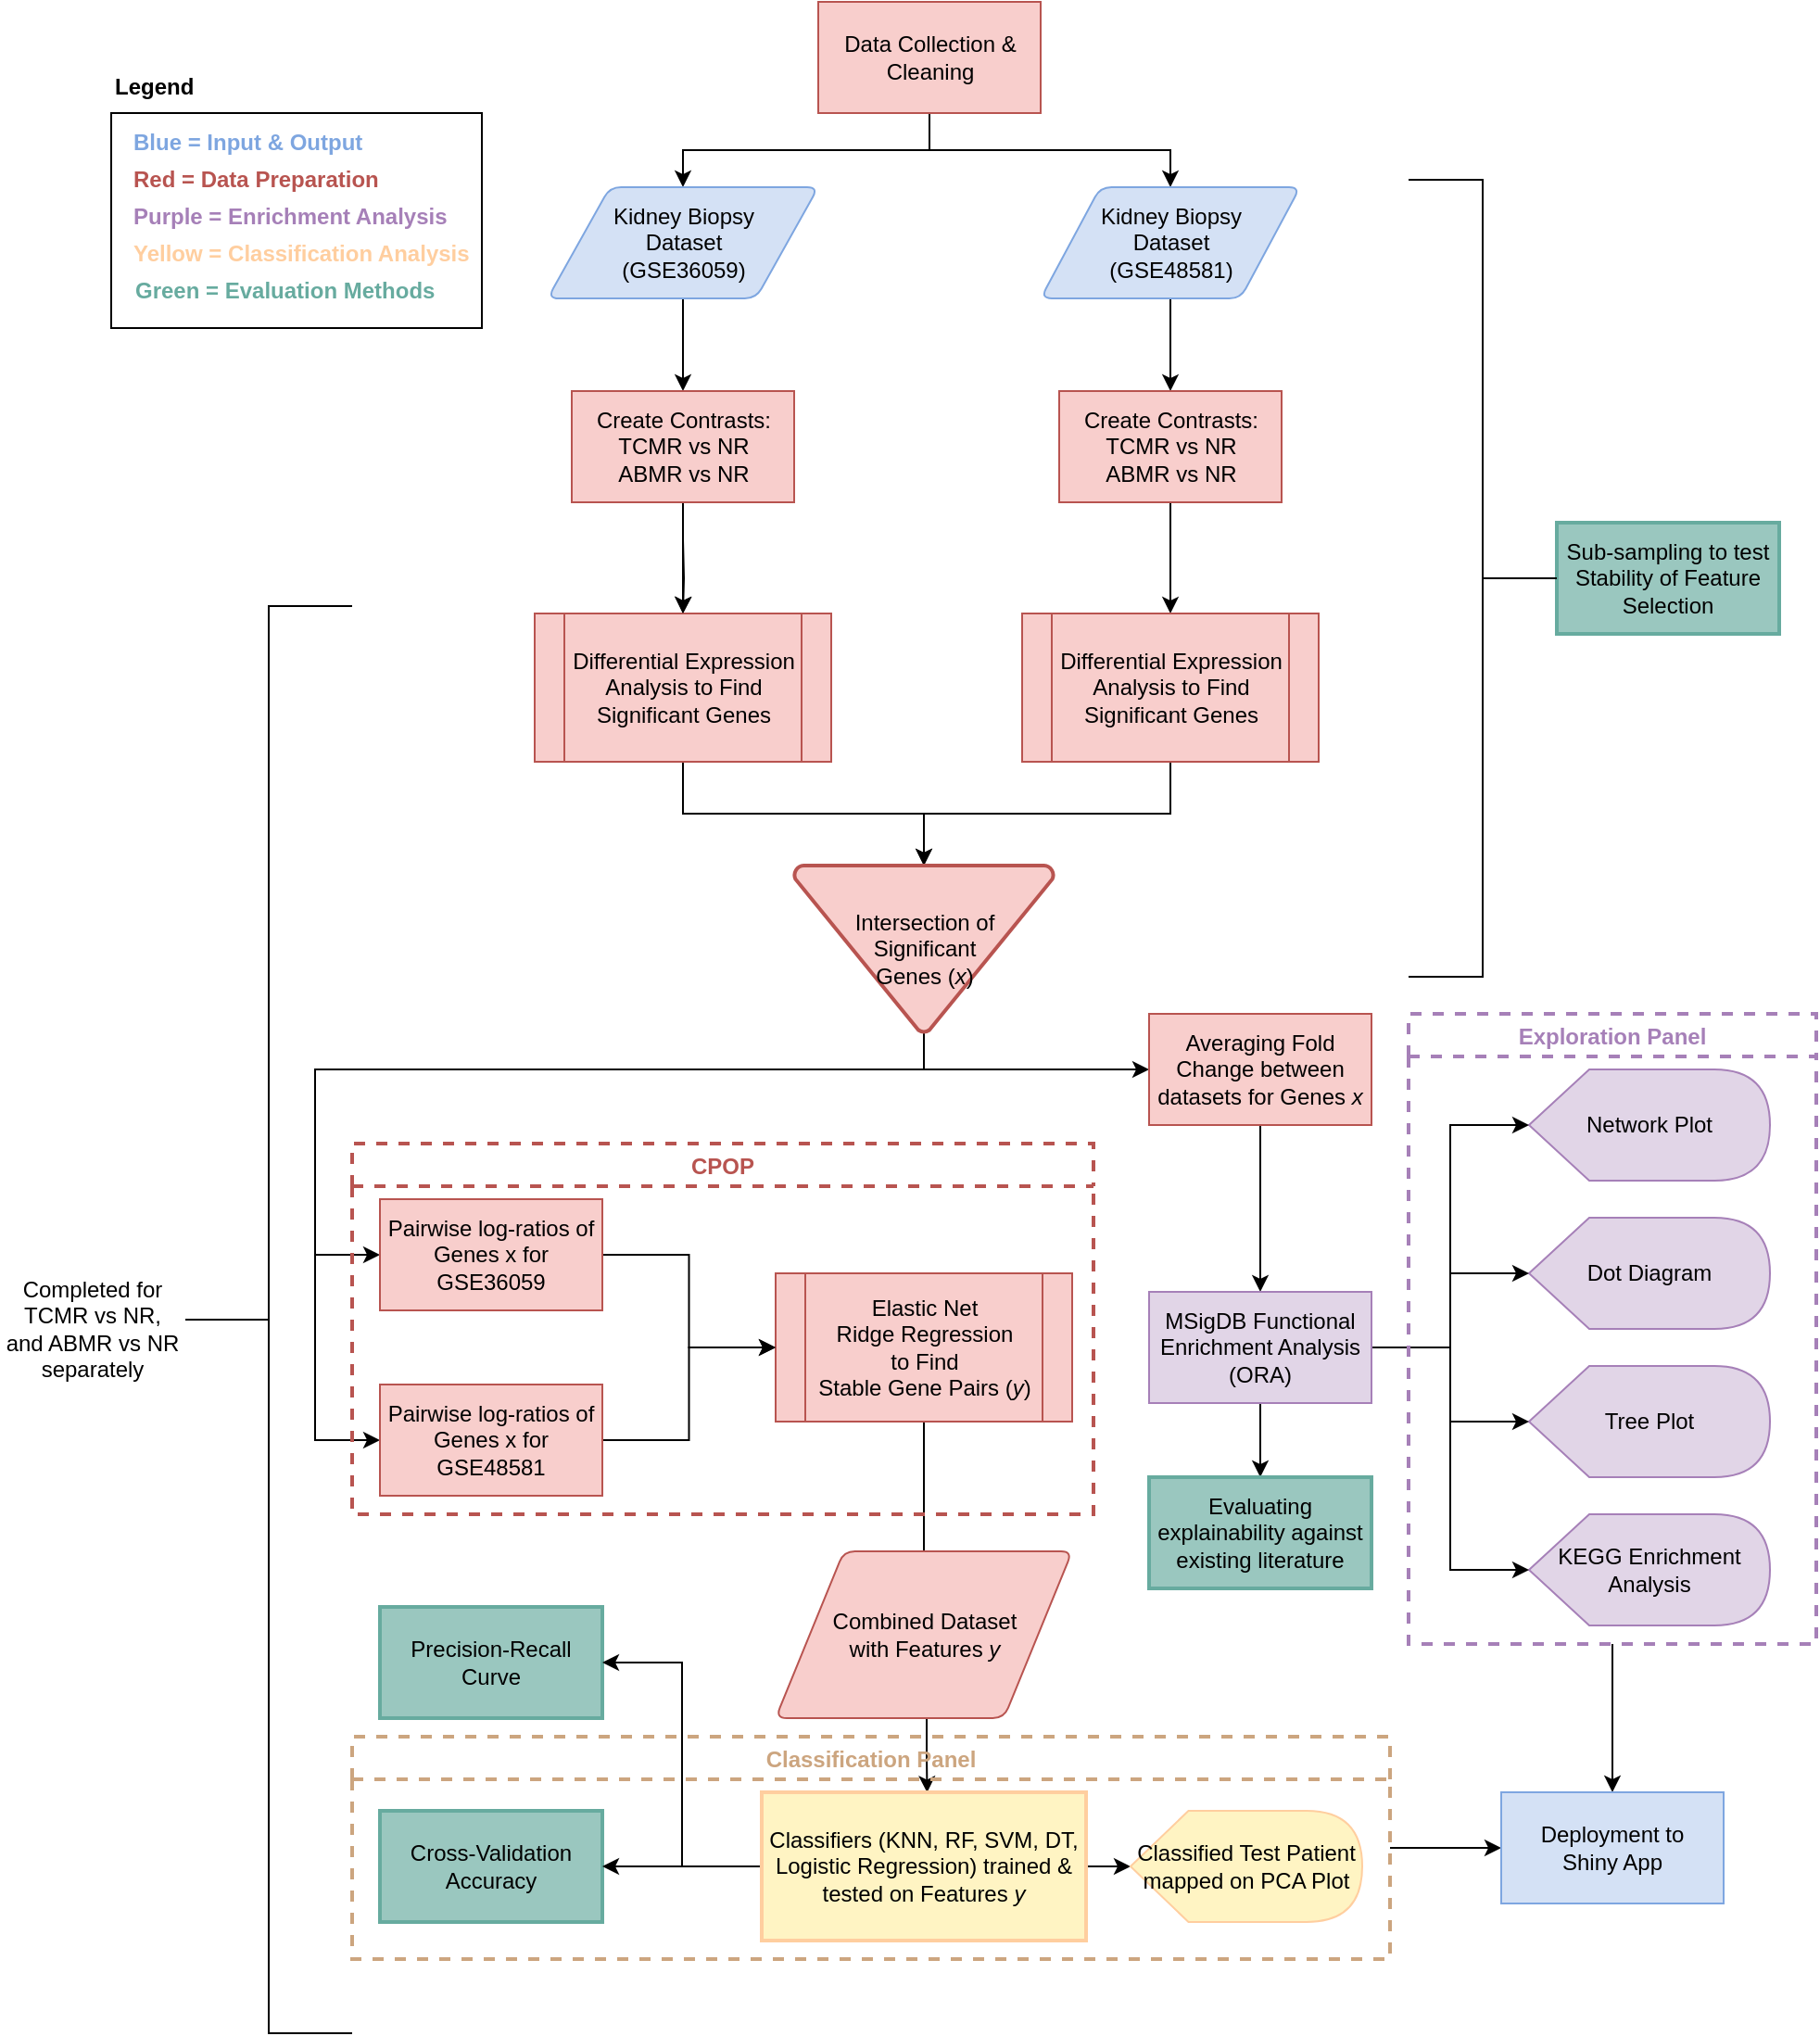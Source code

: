 <mxfile version="18.1.3" type="device"><diagram id="yg-p4JAaZ4A8NuEatrbr" name="Page-1"><mxGraphModel dx="2171" dy="1181" grid="1" gridSize="10" guides="1" tooltips="1" connect="1" arrows="1" fold="1" page="1" pageScale="1" pageWidth="1169" pageHeight="827" math="0" shadow="0"><root><mxCell id="0"/><mxCell id="1" parent="0"/><mxCell id="Cx5A6GdMBxezpNxc6UH_-7" style="edgeStyle=orthogonalEdgeStyle;rounded=0;orthogonalLoop=1;jettySize=auto;html=1;entryX=0.5;entryY=0;entryDx=0;entryDy=0;" edge="1" parent="1" source="2qYk7ZwM0unJfLM9cLX_-6" target="2qYk7ZwM0unJfLM9cLX_-9"><mxGeometry relative="1" as="geometry"/></mxCell><mxCell id="Cx5A6GdMBxezpNxc6UH_-8" style="edgeStyle=orthogonalEdgeStyle;rounded=0;orthogonalLoop=1;jettySize=auto;html=1;entryX=0.5;entryY=0;entryDx=0;entryDy=0;" edge="1" parent="1" source="2qYk7ZwM0unJfLM9cLX_-6" target="2qYk7ZwM0unJfLM9cLX_-13"><mxGeometry relative="1" as="geometry"><Array as="points"><mxPoint x="561.5" y="84"/><mxPoint x="691.5" y="84"/></Array></mxGeometry></mxCell><mxCell id="2qYk7ZwM0unJfLM9cLX_-6" value="Data Collection &amp;amp; Cleaning" style="whiteSpace=wrap;html=1;backgroundOutline=1;fontSize=12;fillColor=#f8cecc;strokeColor=#b85450;" parent="1" vertex="1"><mxGeometry x="501.5" y="4" width="120" height="60" as="geometry"/></mxCell><mxCell id="Cx5A6GdMBxezpNxc6UH_-9" style="edgeStyle=orthogonalEdgeStyle;rounded=0;orthogonalLoop=1;jettySize=auto;html=1;entryX=0.5;entryY=0;entryDx=0;entryDy=0;" edge="1" parent="1" source="2qYk7ZwM0unJfLM9cLX_-9" target="Cx5A6GdMBxezpNxc6UH_-12"><mxGeometry relative="1" as="geometry"><mxPoint x="428.5" y="194" as="targetPoint"/><Array as="points"/></mxGeometry></mxCell><mxCell id="2qYk7ZwM0unJfLM9cLX_-9" value="Kidney Biopsy &lt;br&gt;Dataset &lt;br&gt;(GSE36059)" style="shape=parallelogram;html=1;strokeWidth=1;perimeter=parallelogramPerimeter;whiteSpace=wrap;rounded=1;arcSize=12;size=0.23;fillColor=#D4E1F5;strokeColor=#7EA6E0;" parent="1" vertex="1"><mxGeometry x="355.5" y="104" width="146" height="60" as="geometry"/></mxCell><mxCell id="Cx5A6GdMBxezpNxc6UH_-10" style="edgeStyle=orthogonalEdgeStyle;rounded=0;orthogonalLoop=1;jettySize=auto;html=1;entryX=0.5;entryY=0;entryDx=0;entryDy=0;" edge="1" parent="1" source="2qYk7ZwM0unJfLM9cLX_-13" target="Cx5A6GdMBxezpNxc6UH_-14"><mxGeometry relative="1" as="geometry"><mxPoint x="691.5" y="194" as="targetPoint"/></mxGeometry></mxCell><mxCell id="2qYk7ZwM0unJfLM9cLX_-13" value="Kidney Biopsy &lt;br&gt;Dataset &lt;br&gt;(GSE48581)" style="shape=parallelogram;html=1;strokeWidth=1;perimeter=parallelogramPerimeter;whiteSpace=wrap;rounded=1;arcSize=12;size=0.23;fillColor=#D4E1F5;strokeColor=#7EA6E0;" parent="1" vertex="1"><mxGeometry x="621.5" y="104" width="140" height="60" as="geometry"/></mxCell><mxCell id="2qYk7ZwM0unJfLM9cLX_-24" style="edgeStyle=orthogonalEdgeStyle;rounded=0;orthogonalLoop=1;jettySize=auto;html=1;entryX=0.5;entryY=0;entryDx=0;entryDy=0;fontFamily=Helvetica;fontSize=12;fontColor=default;" parent="1" target="2qYk7ZwM0unJfLM9cLX_-22" edge="1"><mxGeometry relative="1" as="geometry"><mxPoint x="428.5" y="294" as="sourcePoint"/></mxGeometry></mxCell><mxCell id="2qYk7ZwM0unJfLM9cLX_-25" style="edgeStyle=orthogonalEdgeStyle;rounded=0;orthogonalLoop=1;jettySize=auto;html=1;entryX=0.5;entryY=0;entryDx=0;entryDy=0;fontFamily=Helvetica;fontSize=12;fontColor=default;" parent="1" source="Cx5A6GdMBxezpNxc6UH_-14" target="2qYk7ZwM0unJfLM9cLX_-23" edge="1"><mxGeometry relative="1" as="geometry"><mxPoint x="691.5" y="294" as="sourcePoint"/></mxGeometry></mxCell><mxCell id="2qYk7ZwM0unJfLM9cLX_-28" style="edgeStyle=orthogonalEdgeStyle;rounded=0;orthogonalLoop=1;jettySize=auto;html=1;entryX=0.5;entryY=0;entryDx=0;entryDy=0;entryPerimeter=0;fontFamily=Helvetica;fontSize=12;fontColor=default;" parent="1" source="2qYk7ZwM0unJfLM9cLX_-22" target="2qYk7ZwM0unJfLM9cLX_-26" edge="1"><mxGeometry relative="1" as="geometry"/></mxCell><mxCell id="2qYk7ZwM0unJfLM9cLX_-22" value="Differential Expression Analysis to Find Significant Genes" style="shape=process;whiteSpace=wrap;html=1;backgroundOutline=1;fontSize=12;fillColor=#f8cecc;strokeColor=#b85450;" parent="1" vertex="1"><mxGeometry x="348.5" y="334" width="160" height="80" as="geometry"/></mxCell><mxCell id="2qYk7ZwM0unJfLM9cLX_-27" style="edgeStyle=orthogonalEdgeStyle;rounded=0;orthogonalLoop=1;jettySize=auto;html=1;fontFamily=Helvetica;fontSize=12;fontColor=default;" parent="1" source="2qYk7ZwM0unJfLM9cLX_-23" target="2qYk7ZwM0unJfLM9cLX_-26" edge="1"><mxGeometry relative="1" as="geometry"/></mxCell><mxCell id="2qYk7ZwM0unJfLM9cLX_-23" value="Differential Expression Analysis to Find Significant Genes" style="shape=process;whiteSpace=wrap;html=1;backgroundOutline=1;fontSize=12;fillColor=#f8cecc;strokeColor=#b85450;" parent="1" vertex="1"><mxGeometry x="611.5" y="334" width="160" height="80" as="geometry"/></mxCell><mxCell id="2qYk7ZwM0unJfLM9cLX_-34" style="edgeStyle=orthogonalEdgeStyle;rounded=0;orthogonalLoop=1;jettySize=auto;html=1;entryX=0;entryY=0.5;entryDx=0;entryDy=0;fontFamily=Helvetica;fontSize=14;fontColor=default;exitX=0.5;exitY=1;exitDx=0;exitDy=0;exitPerimeter=0;" parent="1" source="2qYk7ZwM0unJfLM9cLX_-26" target="Cx5A6GdMBxezpNxc6UH_-34" edge="1"><mxGeometry relative="1" as="geometry"><mxPoint x="250" y="730" as="targetPoint"/><Array as="points"><mxPoint x="559" y="580"/><mxPoint x="230" y="580"/><mxPoint x="230" y="680"/></Array></mxGeometry></mxCell><mxCell id="Cx5A6GdMBxezpNxc6UH_-33" style="edgeStyle=orthogonalEdgeStyle;rounded=0;orthogonalLoop=1;jettySize=auto;html=1;entryX=0;entryY=0.5;entryDx=0;entryDy=0;" edge="1" parent="1" source="2qYk7ZwM0unJfLM9cLX_-26" target="Cx5A6GdMBxezpNxc6UH_-32"><mxGeometry relative="1" as="geometry"><Array as="points"><mxPoint x="559" y="580"/></Array></mxGeometry></mxCell><mxCell id="Cx5A6GdMBxezpNxc6UH_-36" style="edgeStyle=orthogonalEdgeStyle;rounded=0;orthogonalLoop=1;jettySize=auto;html=1;exitX=0.5;exitY=1;exitDx=0;exitDy=0;exitPerimeter=0;entryX=0;entryY=0.5;entryDx=0;entryDy=0;" edge="1" parent="1" source="2qYk7ZwM0unJfLM9cLX_-26" target="Cx5A6GdMBxezpNxc6UH_-35"><mxGeometry relative="1" as="geometry"><Array as="points"><mxPoint x="559" y="580"/><mxPoint x="230" y="580"/><mxPoint x="230" y="780"/></Array></mxGeometry></mxCell><mxCell id="2qYk7ZwM0unJfLM9cLX_-26" value="Intersection of&lt;br&gt;Significant &lt;br&gt;Genes (&lt;i&gt;&lt;font style=&quot;font-size: 12px;&quot;&gt;x&lt;/font&gt;&lt;/i&gt;)" style="strokeWidth=2;html=1;shape=mxgraph.flowchart.merge_or_storage;whiteSpace=wrap;fontSize=12;fillColor=#f8cecc;strokeColor=#b85450;" parent="1" vertex="1"><mxGeometry x="488.5" y="470" width="140" height="90" as="geometry"/></mxCell><mxCell id="Cx5A6GdMBxezpNxc6UH_-18" style="edgeStyle=orthogonalEdgeStyle;rounded=0;orthogonalLoop=1;jettySize=auto;html=1;entryX=0.5;entryY=0;entryDx=0;entryDy=0;exitX=0.5;exitY=1;exitDx=0;exitDy=0;" edge="1" parent="1" source="Cx5A6GdMBxezpNxc6UH_-32" target="Cx5A6GdMBxezpNxc6UH_-16"><mxGeometry relative="1" as="geometry"><mxPoint x="740" y="630" as="sourcePoint"/></mxGeometry></mxCell><mxCell id="2qYk7ZwM0unJfLM9cLX_-41" value="KEGG Enrichment Analysis" style="shape=display;whiteSpace=wrap;html=1;fontSize=12;fillColor=#E1D5E7;strokeColor=#A680B8;" parent="1" vertex="1"><mxGeometry x="885" y="820" width="130" height="60" as="geometry"/></mxCell><mxCell id="2qYk7ZwM0unJfLM9cLX_-44" value="Network Plot" style="shape=display;whiteSpace=wrap;html=1;fontSize=12;fillColor=#E1D5E7;strokeColor=#A680B8;" parent="1" vertex="1"><mxGeometry x="885" y="580" width="130" height="60" as="geometry"/></mxCell><mxCell id="2qYk7ZwM0unJfLM9cLX_-45" value="Dot Diagram" style="shape=display;whiteSpace=wrap;html=1;fontSize=12;fillColor=#E1D5E7;strokeColor=#A680B8;" parent="1" vertex="1"><mxGeometry x="885" y="660" width="130" height="60" as="geometry"/></mxCell><mxCell id="2qYk7ZwM0unJfLM9cLX_-46" value="Tree Plot" style="shape=display;whiteSpace=wrap;html=1;fontSize=12;fillColor=#E1D5E7;strokeColor=#A680B8;" parent="1" vertex="1"><mxGeometry x="885" y="740" width="130" height="60" as="geometry"/></mxCell><mxCell id="2qYk7ZwM0unJfLM9cLX_-64" style="edgeStyle=orthogonalEdgeStyle;rounded=0;orthogonalLoop=1;jettySize=auto;html=1;entryX=0.5;entryY=0;entryDx=0;entryDy=0;fontFamily=Helvetica;fontSize=12;fontColor=default;" parent="1" source="2qYk7ZwM0unJfLM9cLX_-59" target="2qYk7ZwM0unJfLM9cLX_-63" edge="1"><mxGeometry relative="1" as="geometry"><Array as="points"><mxPoint x="559" y="880"/><mxPoint x="559" y="940"/></Array></mxGeometry></mxCell><mxCell id="2qYk7ZwM0unJfLM9cLX_-59" value="&lt;span style=&quot;&quot;&gt;Elastic Net&lt;/span&gt;&lt;br style=&quot;&quot;&gt;&lt;span style=&quot;&quot;&gt;Ridge Regression&lt;/span&gt;&lt;br style=&quot;&quot;&gt;&lt;span style=&quot;&quot;&gt;to Find&lt;/span&gt;&lt;br style=&quot;&quot;&gt;&lt;span style=&quot;&quot;&gt;Stable Gene Pairs (&lt;/span&gt;&lt;i style=&quot;&quot;&gt;y&lt;/i&gt;&lt;span style=&quot;&quot;&gt;)&lt;/span&gt;" style="shape=process;whiteSpace=wrap;html=1;backgroundOutline=1;fontSize=12;fillColor=#f8cecc;strokeColor=#B85450;" parent="1" vertex="1"><mxGeometry x="478.5" y="690" width="160" height="80" as="geometry"/></mxCell><mxCell id="2qYk7ZwM0unJfLM9cLX_-76" style="edgeStyle=orthogonalEdgeStyle;rounded=0;orthogonalLoop=1;jettySize=auto;html=1;fontFamily=Helvetica;fontSize=12;fontColor=default;strokeColor=#000000;entryX=0.51;entryY=0.002;entryDx=0;entryDy=0;entryPerimeter=0;" parent="1" source="2qYk7ZwM0unJfLM9cLX_-63" target="2qYk7ZwM0unJfLM9cLX_-71" edge="1"><mxGeometry relative="1" as="geometry"><Array as="points"><mxPoint x="560" y="950"/><mxPoint x="560" y="950"/></Array></mxGeometry></mxCell><mxCell id="2qYk7ZwM0unJfLM9cLX_-63" value="Combined Dataset &lt;br&gt;with Features &lt;i&gt;y&lt;/i&gt;" style="shape=parallelogram;html=1;strokeWidth=1;perimeter=parallelogramPerimeter;whiteSpace=wrap;rounded=1;arcSize=12;size=0.23;fillColor=#F8CECC;strokeColor=#B85450;" parent="1" vertex="1"><mxGeometry x="478.5" y="840" width="160" height="90" as="geometry"/></mxCell><mxCell id="2qYk7ZwM0unJfLM9cLX_-65" value="Sub-sampling to test Stability of Feature Selection" style="rounded=0;whiteSpace=wrap;html=1;fontFamily=Helvetica;fontSize=12;fontColor=default;strokeColor=#67AB9F;strokeWidth=2;fillColor=#9AC7BF;" parent="1" vertex="1"><mxGeometry x="900" y="285" width="120" height="60" as="geometry"/></mxCell><mxCell id="2qYk7ZwM0unJfLM9cLX_-69" value="Precision-Recall Curve" style="rounded=0;whiteSpace=wrap;html=1;fontFamily=Helvetica;fontSize=12;fontColor=default;strokeColor=#67AB9F;strokeWidth=2;fillColor=#9AC7BF;" parent="1" vertex="1"><mxGeometry x="265" y="870" width="120" height="60" as="geometry"/></mxCell><mxCell id="2qYk7ZwM0unJfLM9cLX_-70" value="Cross-Validation Accuracy" style="rounded=0;whiteSpace=wrap;html=1;fontFamily=Helvetica;fontSize=12;fontColor=default;strokeColor=#67AB9F;strokeWidth=2;fillColor=#9AC7BF;" parent="1" vertex="1"><mxGeometry x="265" y="980" width="120" height="60" as="geometry"/></mxCell><mxCell id="2qYk7ZwM0unJfLM9cLX_-74" style="edgeStyle=orthogonalEdgeStyle;rounded=0;orthogonalLoop=1;jettySize=auto;html=1;entryX=1;entryY=0.5;entryDx=0;entryDy=0;fontFamily=Helvetica;fontSize=12;fontColor=default;strokeColor=#000000;" parent="1" source="2qYk7ZwM0unJfLM9cLX_-71" target="2qYk7ZwM0unJfLM9cLX_-69" edge="1"><mxGeometry relative="1" as="geometry"/></mxCell><mxCell id="2qYk7ZwM0unJfLM9cLX_-75" style="edgeStyle=orthogonalEdgeStyle;rounded=0;orthogonalLoop=1;jettySize=auto;html=1;entryX=1;entryY=0.5;entryDx=0;entryDy=0;fontFamily=Helvetica;fontSize=12;fontColor=default;strokeColor=#000000;" parent="1" source="2qYk7ZwM0unJfLM9cLX_-71" target="2qYk7ZwM0unJfLM9cLX_-70" edge="1"><mxGeometry relative="1" as="geometry"/></mxCell><mxCell id="Cx5A6GdMBxezpNxc6UH_-50" value="" style="edgeStyle=orthogonalEdgeStyle;rounded=0;orthogonalLoop=1;jettySize=auto;html=1;fontColor=#7EA6E0;" edge="1" parent="1" source="2qYk7ZwM0unJfLM9cLX_-71" target="2qYk7ZwM0unJfLM9cLX_-72"><mxGeometry relative="1" as="geometry"/></mxCell><mxCell id="2qYk7ZwM0unJfLM9cLX_-71" value="Classifiers (KNN, RF, SVM, DT, Logistic Regression) trained &amp;amp; tested on Features&amp;nbsp;&lt;i&gt;y&lt;/i&gt;" style="rounded=0;whiteSpace=wrap;html=1;fontFamily=Helvetica;fontSize=12;fontColor=default;strokeColor=#FFCE9F;strokeWidth=2;fillColor=#FFF4C3;" parent="1" vertex="1"><mxGeometry x="471" y="970" width="175" height="80" as="geometry"/></mxCell><mxCell id="2qYk7ZwM0unJfLM9cLX_-72" value="Classified Test Patient mapped on PCA Plot" style="shape=display;whiteSpace=wrap;html=1;fontSize=12;fillColor=#FFF4C3;strokeColor=#FFCE9F;" parent="1" vertex="1"><mxGeometry x="670" y="980" width="125" height="60" as="geometry"/></mxCell><mxCell id="2qYk7ZwM0unJfLM9cLX_-77" value="" style="strokeWidth=1;html=1;shape=mxgraph.flowchart.annotation_2;align=left;labelPosition=right;pointerEvents=1;fontSize=12;" parent="1" vertex="1"><mxGeometry x="160" y="330" width="90" height="770" as="geometry"/></mxCell><mxCell id="2qYk7ZwM0unJfLM9cLX_-81" value="Completed for TCMR vs NR,&lt;br&gt;and ABMR vs NR separately" style="text;html=1;strokeColor=none;fillColor=none;align=center;verticalAlign=middle;whiteSpace=wrap;rounded=0;fontFamily=Helvetica;fontSize=12;fontColor=default;" parent="1" vertex="1"><mxGeometry x="60" y="650" width="100" height="140" as="geometry"/></mxCell><mxCell id="Cx5A6GdMBxezpNxc6UH_-13" value="" style="edgeStyle=orthogonalEdgeStyle;rounded=0;orthogonalLoop=1;jettySize=auto;html=1;" edge="1" parent="1" source="Cx5A6GdMBxezpNxc6UH_-12" target="2qYk7ZwM0unJfLM9cLX_-22"><mxGeometry relative="1" as="geometry"/></mxCell><mxCell id="Cx5A6GdMBxezpNxc6UH_-12" value="&lt;span style=&quot;&quot;&gt;Create Contrasts:&lt;/span&gt;&lt;br style=&quot;&quot;&gt;&lt;span style=&quot;&quot;&gt;TCMR vs NR&lt;/span&gt;&lt;br style=&quot;&quot;&gt;&lt;span style=&quot;&quot;&gt;ABMR vs NR&lt;/span&gt;" style="rounded=0;whiteSpace=wrap;html=1;backgroundOutline=1;fontSize=12;fillColor=#f8cecc;strokeColor=#b85450;" vertex="1" parent="1"><mxGeometry x="368.5" y="214" width="120" height="60" as="geometry"/></mxCell><mxCell id="Cx5A6GdMBxezpNxc6UH_-14" value="&lt;span style=&quot;&quot;&gt;Create Contrasts:&lt;/span&gt;&lt;br style=&quot;&quot;&gt;&lt;span style=&quot;&quot;&gt;TCMR vs NR&lt;/span&gt;&lt;br style=&quot;&quot;&gt;&lt;span style=&quot;&quot;&gt;ABMR vs NR&lt;/span&gt;" style="rounded=0;whiteSpace=wrap;html=1;backgroundOutline=1;fontSize=12;fillColor=#f8cecc;strokeColor=#b85450;" vertex="1" parent="1"><mxGeometry x="631.5" y="214" width="120" height="60" as="geometry"/></mxCell><mxCell id="Cx5A6GdMBxezpNxc6UH_-19" style="edgeStyle=orthogonalEdgeStyle;rounded=0;orthogonalLoop=1;jettySize=auto;html=1;entryX=0;entryY=0.5;entryDx=0;entryDy=0;entryPerimeter=0;" edge="1" parent="1" source="Cx5A6GdMBxezpNxc6UH_-16" target="2qYk7ZwM0unJfLM9cLX_-44"><mxGeometry relative="1" as="geometry"/></mxCell><mxCell id="Cx5A6GdMBxezpNxc6UH_-20" style="edgeStyle=orthogonalEdgeStyle;rounded=0;orthogonalLoop=1;jettySize=auto;html=1;exitX=1;exitY=0.5;exitDx=0;exitDy=0;entryX=0;entryY=0.5;entryDx=0;entryDy=0;entryPerimeter=0;" edge="1" parent="1" source="Cx5A6GdMBxezpNxc6UH_-16" target="2qYk7ZwM0unJfLM9cLX_-45"><mxGeometry relative="1" as="geometry"/></mxCell><mxCell id="Cx5A6GdMBxezpNxc6UH_-21" style="edgeStyle=orthogonalEdgeStyle;rounded=0;orthogonalLoop=1;jettySize=auto;html=1;entryX=0;entryY=0.5;entryDx=0;entryDy=0;entryPerimeter=0;" edge="1" parent="1" source="Cx5A6GdMBxezpNxc6UH_-16" target="2qYk7ZwM0unJfLM9cLX_-46"><mxGeometry relative="1" as="geometry"/></mxCell><mxCell id="Cx5A6GdMBxezpNxc6UH_-22" style="edgeStyle=orthogonalEdgeStyle;rounded=0;orthogonalLoop=1;jettySize=auto;html=1;entryX=0;entryY=0.5;entryDx=0;entryDy=0;entryPerimeter=0;" edge="1" parent="1" source="Cx5A6GdMBxezpNxc6UH_-16" target="2qYk7ZwM0unJfLM9cLX_-41"><mxGeometry relative="1" as="geometry"/></mxCell><mxCell id="Cx5A6GdMBxezpNxc6UH_-31" style="edgeStyle=orthogonalEdgeStyle;rounded=0;orthogonalLoop=1;jettySize=auto;html=1;entryX=0.5;entryY=0;entryDx=0;entryDy=0;" edge="1" parent="1" source="Cx5A6GdMBxezpNxc6UH_-16" target="Cx5A6GdMBxezpNxc6UH_-30"><mxGeometry relative="1" as="geometry"/></mxCell><mxCell id="Cx5A6GdMBxezpNxc6UH_-16" value="MSigDB Functional Enrichment Analysis (ORA)" style="rounded=0;whiteSpace=wrap;html=1;fillColor=#E1D5E7;strokeColor=#A680B8;" vertex="1" parent="1"><mxGeometry x="680" y="700" width="120" height="60" as="geometry"/></mxCell><mxCell id="Cx5A6GdMBxezpNxc6UH_-28" value="" style="strokeWidth=1;html=1;shape=mxgraph.flowchart.annotation_2;align=left;labelPosition=right;pointerEvents=1;fontSize=12;direction=west;" vertex="1" parent="1"><mxGeometry x="820" y="100" width="80" height="430" as="geometry"/></mxCell><mxCell id="Cx5A6GdMBxezpNxc6UH_-30" value="Evaluating explainability against existing literature" style="rounded=0;whiteSpace=wrap;html=1;fontFamily=Helvetica;fontSize=12;fontColor=default;strokeColor=#67AB9F;strokeWidth=2;fillColor=#9AC7BF;" vertex="1" parent="1"><mxGeometry x="680" y="800" width="120" height="60" as="geometry"/></mxCell><mxCell id="Cx5A6GdMBxezpNxc6UH_-32" value="Averaging Fold Change between datasets for Genes&amp;nbsp;&lt;i&gt;x&lt;/i&gt;" style="rounded=0;whiteSpace=wrap;html=1;backgroundOutline=1;fontSize=12;fillColor=#f8cecc;strokeColor=#b85450;" vertex="1" parent="1"><mxGeometry x="680" y="550" width="120" height="60" as="geometry"/></mxCell><mxCell id="Cx5A6GdMBxezpNxc6UH_-37" style="edgeStyle=orthogonalEdgeStyle;rounded=0;orthogonalLoop=1;jettySize=auto;html=1;entryX=0;entryY=0.5;entryDx=0;entryDy=0;" edge="1" parent="1" source="Cx5A6GdMBxezpNxc6UH_-34" target="2qYk7ZwM0unJfLM9cLX_-59"><mxGeometry relative="1" as="geometry"/></mxCell><mxCell id="Cx5A6GdMBxezpNxc6UH_-34" value="Pairwise log-ratios of Genes x&lt;i&gt;&amp;nbsp;&lt;/i&gt;for GSE36059" style="rounded=0;whiteSpace=wrap;html=1;fillColor=#f8cecc;strokeColor=#b85450;" vertex="1" parent="1"><mxGeometry x="265" y="650" width="120" height="60" as="geometry"/></mxCell><mxCell id="Cx5A6GdMBxezpNxc6UH_-38" style="edgeStyle=orthogonalEdgeStyle;rounded=0;orthogonalLoop=1;jettySize=auto;html=1;entryX=0;entryY=0.5;entryDx=0;entryDy=0;" edge="1" parent="1" source="Cx5A6GdMBxezpNxc6UH_-35" target="2qYk7ZwM0unJfLM9cLX_-59"><mxGeometry relative="1" as="geometry"/></mxCell><mxCell id="Cx5A6GdMBxezpNxc6UH_-35" value="Pairwise log-ratios of Genes x&lt;i&gt;&amp;nbsp;&lt;/i&gt;for GSE48581" style="rounded=0;whiteSpace=wrap;html=1;fillColor=#f8cecc;strokeColor=#b85450;" vertex="1" parent="1"><mxGeometry x="265" y="750" width="120" height="60" as="geometry"/></mxCell><mxCell id="Cx5A6GdMBxezpNxc6UH_-41" value="CPOP" style="swimlane;dashed=1;fontColor=#B85450;strokeColor=#B85450;strokeWidth=2;fillColor=none;" vertex="1" parent="1"><mxGeometry x="250" y="620" width="400" height="200" as="geometry"/></mxCell><mxCell id="Cx5A6GdMBxezpNxc6UH_-55" style="edgeStyle=orthogonalEdgeStyle;rounded=0;orthogonalLoop=1;jettySize=auto;html=1;entryX=0.5;entryY=0;entryDx=0;entryDy=0;fontColor=#7EA6E0;" edge="1" parent="1" source="Cx5A6GdMBxezpNxc6UH_-45" target="Cx5A6GdMBxezpNxc6UH_-53"><mxGeometry relative="1" as="geometry"/></mxCell><mxCell id="Cx5A6GdMBxezpNxc6UH_-45" value="Exploration Panel" style="swimlane;dashed=1;fontColor=#A680B8;strokeColor=#A680B8;strokeWidth=2;fillColor=none;" vertex="1" parent="1"><mxGeometry x="820" y="550" width="220" height="340" as="geometry"/></mxCell><mxCell id="Cx5A6GdMBxezpNxc6UH_-54" style="edgeStyle=orthogonalEdgeStyle;rounded=0;orthogonalLoop=1;jettySize=auto;html=1;entryX=0;entryY=0.5;entryDx=0;entryDy=0;fontColor=#7EA6E0;" edge="1" parent="1" source="Cx5A6GdMBxezpNxc6UH_-47" target="Cx5A6GdMBxezpNxc6UH_-53"><mxGeometry relative="1" as="geometry"/></mxCell><mxCell id="Cx5A6GdMBxezpNxc6UH_-47" value="Classification Panel" style="swimlane;dashed=1;fontColor=#CCA57F;strokeColor=#CCA57F;strokeWidth=2;fillColor=none;" vertex="1" parent="1"><mxGeometry x="250" y="940" width="560" height="120" as="geometry"/></mxCell><mxCell id="Cx5A6GdMBxezpNxc6UH_-53" value="Deployment to &lt;br&gt;Shiny App" style="rounded=0;whiteSpace=wrap;html=1;fillColor=#D4E1F5;strokeColor=#7EA6E0;" vertex="1" parent="1"><mxGeometry x="870" y="970" width="120" height="60" as="geometry"/></mxCell><mxCell id="Cx5A6GdMBxezpNxc6UH_-56" value="Blue = Input &amp;amp; Output" style="text;html=1;align=left;verticalAlign=middle;resizable=0;points=[];autosize=1;strokeColor=none;fillColor=none;fontColor=#7EA6E0;fontStyle=1" vertex="1" parent="1"><mxGeometry x="130" y="70" width="140" height="20" as="geometry"/></mxCell><mxCell id="Cx5A6GdMBxezpNxc6UH_-57" value="Purple = Enrichment Analysis" style="text;html=1;align=left;verticalAlign=middle;resizable=0;points=[];autosize=1;strokeColor=none;fillColor=none;fontColor=#A680B8;fontStyle=1" vertex="1" parent="1"><mxGeometry x="130" y="110" width="180" height="20" as="geometry"/></mxCell><mxCell id="Cx5A6GdMBxezpNxc6UH_-58" value="Yellow = Classification Analysis" style="text;html=1;align=left;verticalAlign=middle;resizable=0;points=[];autosize=1;strokeColor=none;fillColor=none;fontColor=#FFCE9F;fontStyle=1;" vertex="1" parent="1"><mxGeometry x="130" y="130" width="200" height="20" as="geometry"/></mxCell><mxCell id="Cx5A6GdMBxezpNxc6UH_-59" value="Green = Evaluation Methods" style="text;html=1;align=left;verticalAlign=middle;resizable=0;points=[];autosize=1;strokeColor=none;fillColor=none;fontColor=#67AB9F;fontStyle=1" vertex="1" parent="1"><mxGeometry x="131" y="150" width="180" height="20" as="geometry"/></mxCell><mxCell id="Cx5A6GdMBxezpNxc6UH_-60" value="&lt;font&gt;Red = Data Preparation&lt;/font&gt;" style="text;html=1;align=left;verticalAlign=middle;resizable=0;points=[];autosize=1;strokeColor=none;fillColor=none;fontColor=#B85450;fontStyle=1" vertex="1" parent="1"><mxGeometry x="130" y="90" width="150" height="20" as="geometry"/></mxCell><mxCell id="Cx5A6GdMBxezpNxc6UH_-61" value="" style="rounded=0;whiteSpace=wrap;html=1;fontColor=#67AB9F;strokeColor=#000000;strokeWidth=1;fillColor=none;" vertex="1" parent="1"><mxGeometry x="120" y="64" width="200" height="116" as="geometry"/></mxCell><mxCell id="Cx5A6GdMBxezpNxc6UH_-62" value="Legend" style="text;html=1;align=left;verticalAlign=middle;resizable=0;points=[];autosize=1;strokeColor=none;fillColor=none;fontColor=#000000;fontStyle=1" vertex="1" parent="1"><mxGeometry x="120" y="40" width="60" height="20" as="geometry"/></mxCell></root></mxGraphModel></diagram></mxfile>